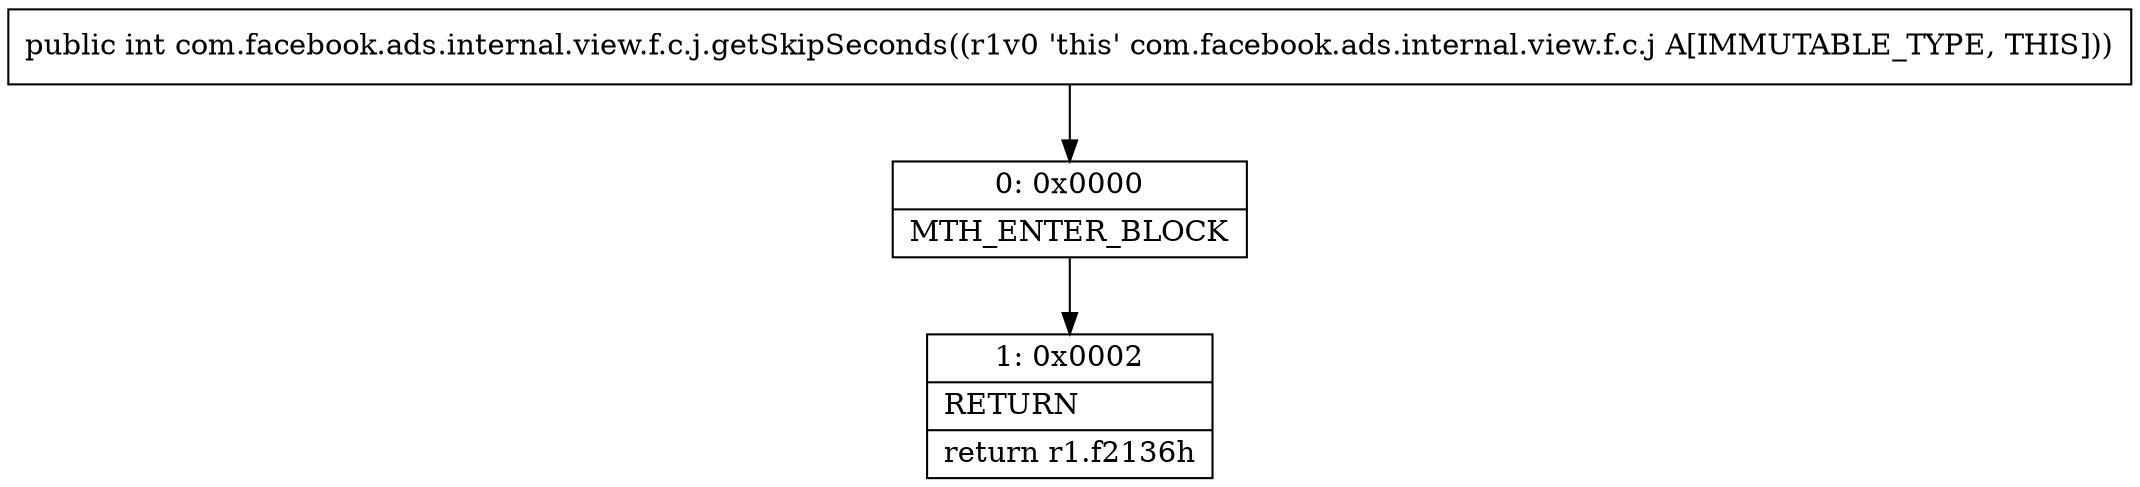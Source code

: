 digraph "CFG forcom.facebook.ads.internal.view.f.c.j.getSkipSeconds()I" {
Node_0 [shape=record,label="{0\:\ 0x0000|MTH_ENTER_BLOCK\l}"];
Node_1 [shape=record,label="{1\:\ 0x0002|RETURN\l|return r1.f2136h\l}"];
MethodNode[shape=record,label="{public int com.facebook.ads.internal.view.f.c.j.getSkipSeconds((r1v0 'this' com.facebook.ads.internal.view.f.c.j A[IMMUTABLE_TYPE, THIS])) }"];
MethodNode -> Node_0;
Node_0 -> Node_1;
}


